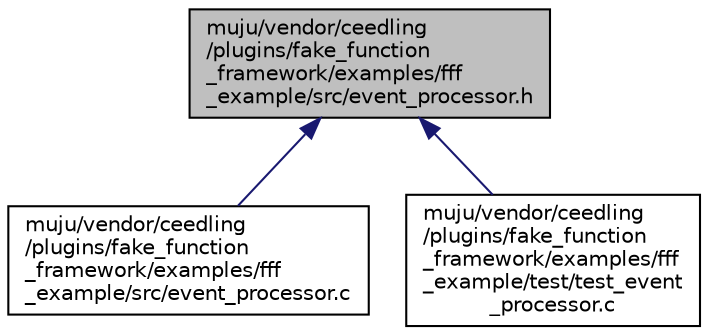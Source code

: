 digraph "muju/vendor/ceedling/plugins/fake_function_framework/examples/fff_example/src/event_processor.h"
{
  edge [fontname="Helvetica",fontsize="10",labelfontname="Helvetica",labelfontsize="10"];
  node [fontname="Helvetica",fontsize="10",shape=record];
  Node2 [label="muju/vendor/ceedling\l/plugins/fake_function\l_framework/examples/fff\l_example/src/event_processor.h",height=0.2,width=0.4,color="black", fillcolor="grey75", style="filled", fontcolor="black"];
  Node2 -> Node3 [dir="back",color="midnightblue",fontsize="10",style="solid",fontname="Helvetica"];
  Node3 [label="muju/vendor/ceedling\l/plugins/fake_function\l_framework/examples/fff\l_example/src/event_processor.c",height=0.2,width=0.4,color="black", fillcolor="white", style="filled",URL="$event__processor_8c.html"];
  Node2 -> Node4 [dir="back",color="midnightblue",fontsize="10",style="solid",fontname="Helvetica"];
  Node4 [label="muju/vendor/ceedling\l/plugins/fake_function\l_framework/examples/fff\l_example/test/test_event\l_processor.c",height=0.2,width=0.4,color="black", fillcolor="white", style="filled",URL="$test__event__processor_8c.html"];
}
